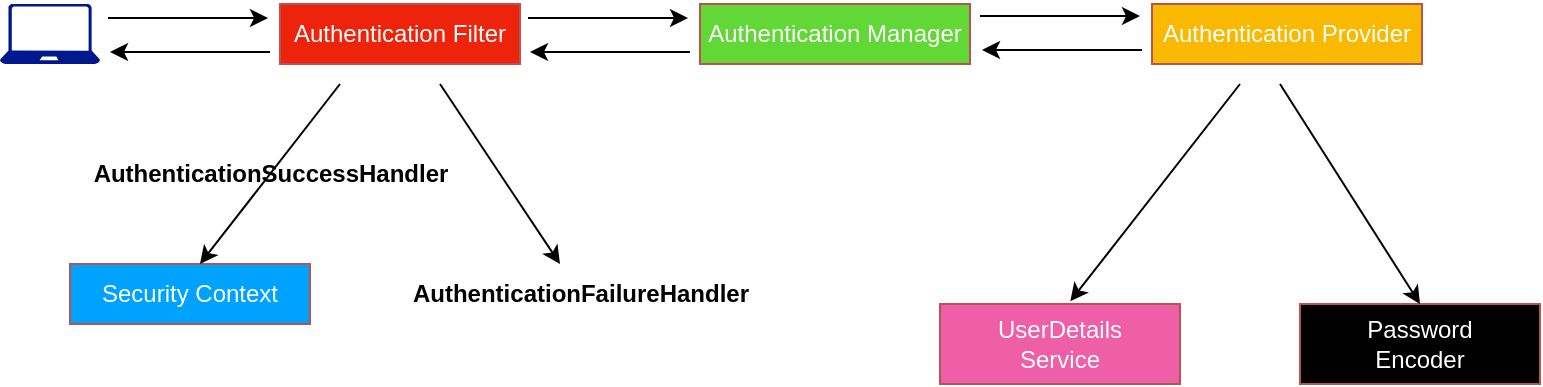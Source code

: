 <mxfile version="25.0.1">
  <diagram name="Page-1" id="qGHYASbo4h0j2s2UQ7R0">
    <mxGraphModel dx="989" dy="520" grid="1" gridSize="10" guides="1" tooltips="1" connect="1" arrows="1" fold="1" page="1" pageScale="1" pageWidth="850" pageHeight="1100" math="0" shadow="0">
      <root>
        <mxCell id="0" />
        <mxCell id="1" parent="0" />
        <mxCell id="aeV8_uj1eHOTyjAemC0K-2" value="" style="sketch=0;aspect=fixed;pointerEvents=1;shadow=0;dashed=0;html=1;strokeColor=none;labelPosition=center;verticalLabelPosition=bottom;verticalAlign=top;align=center;fillColor=#00188D;shape=mxgraph.azure.laptop" vertex="1" parent="1">
          <mxGeometry x="40" y="70" width="50" height="30" as="geometry" />
        </mxCell>
        <mxCell id="aeV8_uj1eHOTyjAemC0K-3" value="Authentication Filter" style="rounded=0;whiteSpace=wrap;html=1;fillColor=#EE230B;strokeColor=#b85450;fontColor=#FFFFFF;" vertex="1" parent="1">
          <mxGeometry x="180" y="70" width="120" height="30" as="geometry" />
        </mxCell>
        <mxCell id="aeV8_uj1eHOTyjAemC0K-4" value="Authentication Manager" style="rounded=0;whiteSpace=wrap;html=1;fillColor=#61D836;strokeColor=#b85450;fontColor=#FFFFFF;" vertex="1" parent="1">
          <mxGeometry x="390" y="70" width="135" height="30" as="geometry" />
        </mxCell>
        <mxCell id="aeV8_uj1eHOTyjAemC0K-5" value="Authentication Provider" style="rounded=0;whiteSpace=wrap;html=1;fillColor=#F8B900;strokeColor=#b85450;fontColor=#FFFFFF;" vertex="1" parent="1">
          <mxGeometry x="616" y="70" width="135" height="30" as="geometry" />
        </mxCell>
        <mxCell id="aeV8_uj1eHOTyjAemC0K-7" value="Security Context" style="rounded=0;whiteSpace=wrap;html=1;fillColor=#00A2FF;strokeColor=#b85450;fontColor=#FFFFFF;" vertex="1" parent="1">
          <mxGeometry x="75" y="200" width="120" height="30" as="geometry" />
        </mxCell>
        <mxCell id="aeV8_uj1eHOTyjAemC0K-8" value="&lt;b&gt;AuthenticationFailureHandler&lt;/b&gt;" style="text;html=1;align=center;verticalAlign=middle;resizable=0;points=[];autosize=1;strokeColor=none;fillColor=none;" vertex="1" parent="1">
          <mxGeometry x="235" y="200" width="190" height="30" as="geometry" />
        </mxCell>
        <mxCell id="aeV8_uj1eHOTyjAemC0K-9" value="UserDetails&lt;div&gt;Service&lt;/div&gt;" style="rounded=0;whiteSpace=wrap;html=1;fillColor=#EF5FA7;strokeColor=#b85450;fontColor=#FFFFFF;" vertex="1" parent="1">
          <mxGeometry x="510" y="220" width="120" height="40" as="geometry" />
        </mxCell>
        <mxCell id="aeV8_uj1eHOTyjAemC0K-10" value="Password&lt;div&gt;Encoder&lt;/div&gt;" style="rounded=0;whiteSpace=wrap;html=1;fillColor=#000000;strokeColor=#b85450;fontColor=#FFFFFF;" vertex="1" parent="1">
          <mxGeometry x="690" y="220" width="120" height="40" as="geometry" />
        </mxCell>
        <mxCell id="aeV8_uj1eHOTyjAemC0K-11" value="" style="endArrow=classic;html=1;rounded=0;" edge="1" parent="1">
          <mxGeometry width="50" height="50" relative="1" as="geometry">
            <mxPoint x="210" y="110" as="sourcePoint" />
            <mxPoint x="140" y="200" as="targetPoint" />
          </mxGeometry>
        </mxCell>
        <mxCell id="aeV8_uj1eHOTyjAemC0K-12" value="" style="endArrow=classic;html=1;rounded=0;" edge="1" parent="1">
          <mxGeometry width="50" height="50" relative="1" as="geometry">
            <mxPoint x="260" y="110" as="sourcePoint" />
            <mxPoint x="320" y="200" as="targetPoint" />
          </mxGeometry>
        </mxCell>
        <mxCell id="aeV8_uj1eHOTyjAemC0K-13" value="" style="endArrow=classic;html=1;rounded=0;entryX=0.543;entryY=-0.034;entryDx=0;entryDy=0;entryPerimeter=0;" edge="1" parent="1" target="aeV8_uj1eHOTyjAemC0K-9">
          <mxGeometry width="50" height="50" relative="1" as="geometry">
            <mxPoint x="660" y="110" as="sourcePoint" />
            <mxPoint x="460" y="240" as="targetPoint" />
          </mxGeometry>
        </mxCell>
        <mxCell id="aeV8_uj1eHOTyjAemC0K-14" value="" style="endArrow=classic;html=1;rounded=0;entryX=0.5;entryY=0;entryDx=0;entryDy=0;" edge="1" parent="1" target="aeV8_uj1eHOTyjAemC0K-10">
          <mxGeometry width="50" height="50" relative="1" as="geometry">
            <mxPoint x="680" y="110" as="sourcePoint" />
            <mxPoint x="460" y="240" as="targetPoint" />
          </mxGeometry>
        </mxCell>
        <mxCell id="aeV8_uj1eHOTyjAemC0K-15" value="" style="endArrow=classic;html=1;rounded=0;" edge="1" parent="1">
          <mxGeometry width="50" height="50" relative="1" as="geometry">
            <mxPoint x="94" y="77" as="sourcePoint" />
            <mxPoint x="174" y="77" as="targetPoint" />
          </mxGeometry>
        </mxCell>
        <mxCell id="aeV8_uj1eHOTyjAemC0K-16" value="" style="endArrow=classic;html=1;rounded=0;" edge="1" parent="1">
          <mxGeometry width="50" height="50" relative="1" as="geometry">
            <mxPoint x="175" y="94" as="sourcePoint" />
            <mxPoint x="95" y="94" as="targetPoint" />
          </mxGeometry>
        </mxCell>
        <mxCell id="aeV8_uj1eHOTyjAemC0K-17" value="" style="endArrow=classic;html=1;rounded=0;" edge="1" parent="1">
          <mxGeometry width="50" height="50" relative="1" as="geometry">
            <mxPoint x="304" y="77" as="sourcePoint" />
            <mxPoint x="384" y="77" as="targetPoint" />
          </mxGeometry>
        </mxCell>
        <mxCell id="aeV8_uj1eHOTyjAemC0K-18" value="" style="endArrow=classic;html=1;rounded=0;" edge="1" parent="1">
          <mxGeometry width="50" height="50" relative="1" as="geometry">
            <mxPoint x="385" y="94" as="sourcePoint" />
            <mxPoint x="305" y="94" as="targetPoint" />
          </mxGeometry>
        </mxCell>
        <mxCell id="aeV8_uj1eHOTyjAemC0K-19" value="" style="endArrow=classic;html=1;rounded=0;" edge="1" parent="1">
          <mxGeometry width="50" height="50" relative="1" as="geometry">
            <mxPoint x="530" y="76" as="sourcePoint" />
            <mxPoint x="610" y="76" as="targetPoint" />
          </mxGeometry>
        </mxCell>
        <mxCell id="aeV8_uj1eHOTyjAemC0K-20" value="" style="endArrow=classic;html=1;rounded=0;" edge="1" parent="1">
          <mxGeometry width="50" height="50" relative="1" as="geometry">
            <mxPoint x="611" y="93" as="sourcePoint" />
            <mxPoint x="531" y="93" as="targetPoint" />
          </mxGeometry>
        </mxCell>
        <mxCell id="aeV8_uj1eHOTyjAemC0K-21" value="&lt;b&gt;AuthenticationSuccessHandler&lt;/b&gt;" style="text;html=1;align=center;verticalAlign=middle;resizable=0;points=[];autosize=1;strokeColor=none;fillColor=none;" vertex="1" parent="1">
          <mxGeometry x="75" y="140" width="200" height="30" as="geometry" />
        </mxCell>
      </root>
    </mxGraphModel>
  </diagram>
</mxfile>
